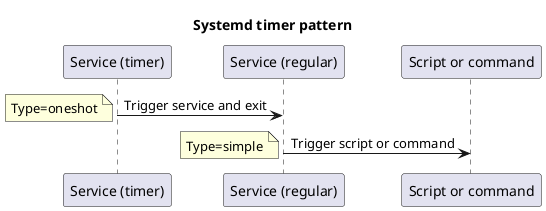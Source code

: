 @startuml
title Systemd timer pattern

participant "Service (timer)" as timer
participant "Service (regular)" as service
participant "Script or command" as script

timer -> service: Trigger service and exit
note left: Type=oneshot

service -> script: Trigger script or command
note left: Type=simple

@enduml
